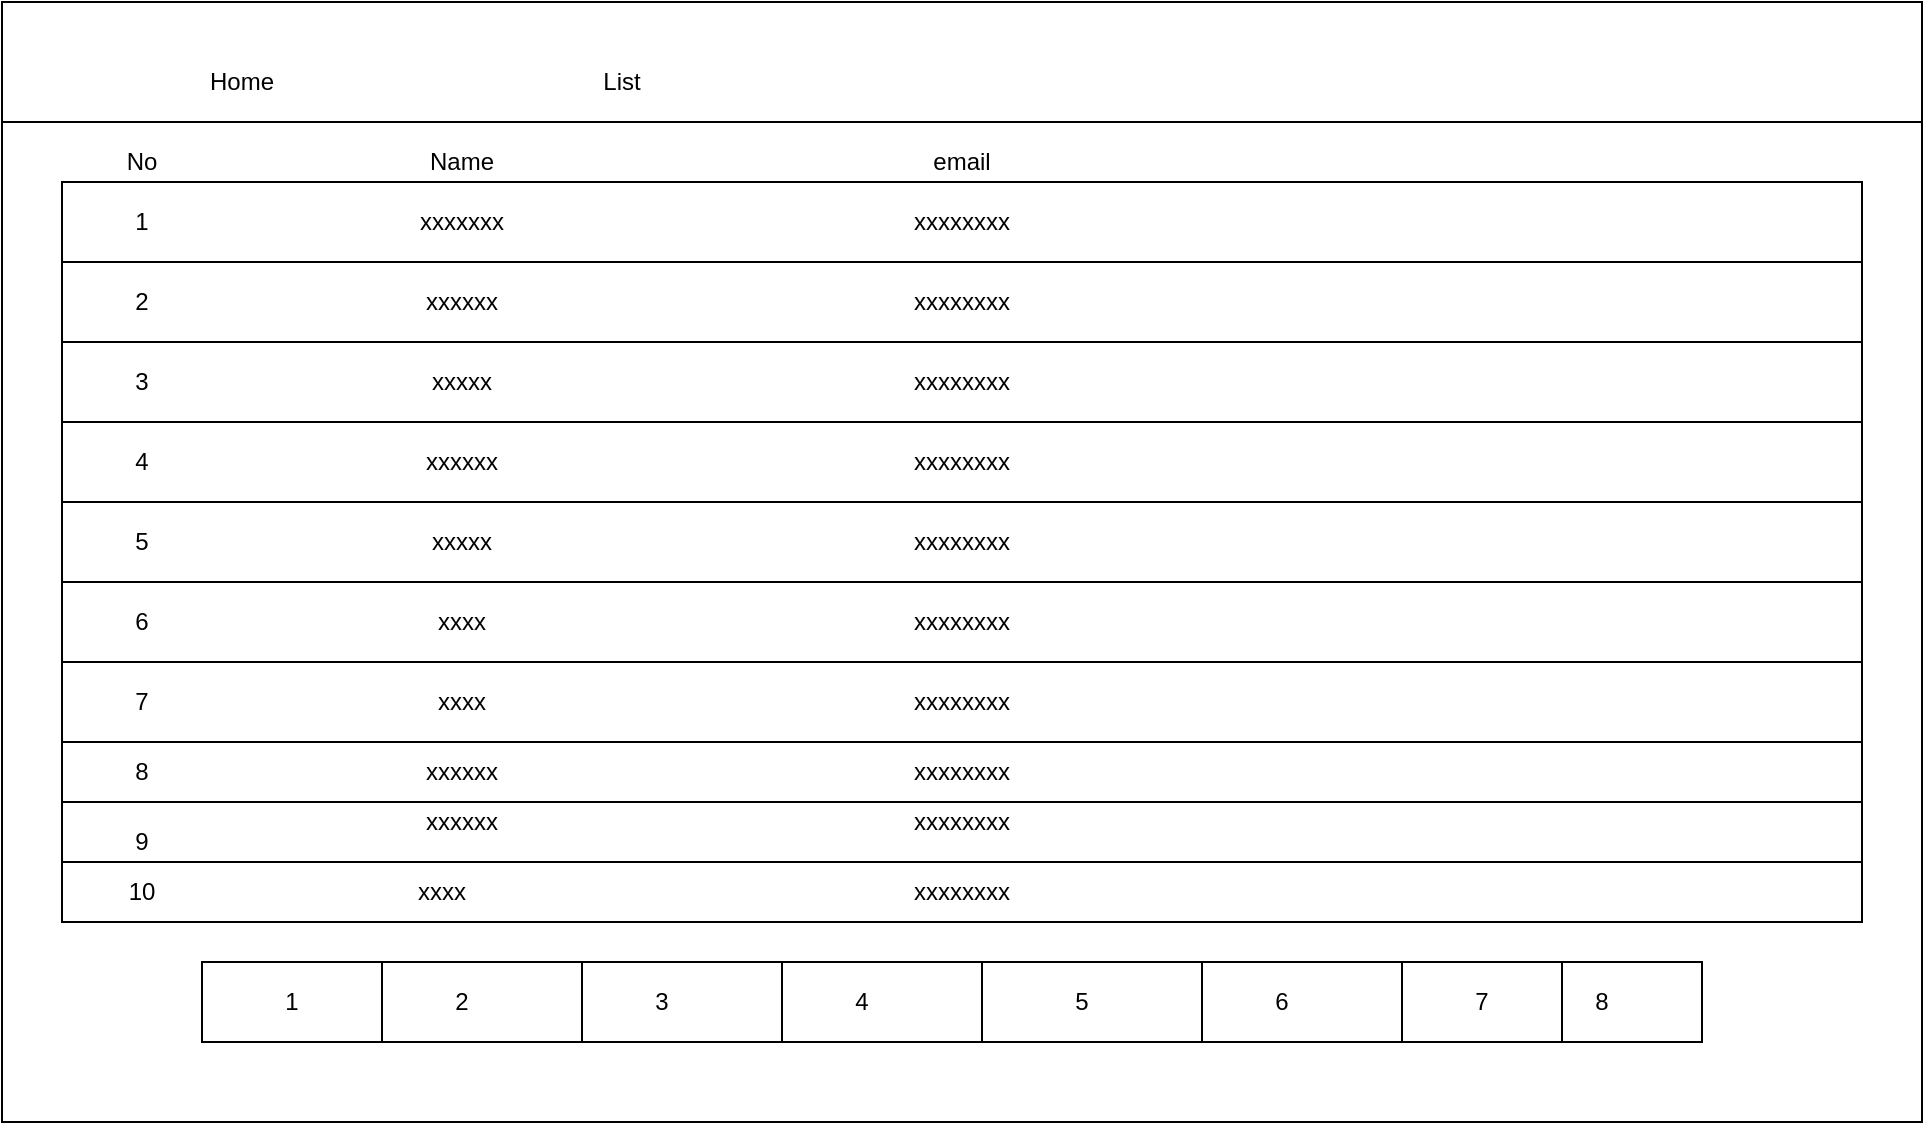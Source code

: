 <mxfile version="13.6.0" type="github">
  <diagram id="9qeXml2XN3RkNt0Yiv7S" name="Page-1">
    <mxGraphModel dx="1117" dy="617" grid="1" gridSize="10" guides="1" tooltips="1" connect="1" arrows="1" fold="1" page="1" pageScale="1" pageWidth="850" pageHeight="1100" math="0" shadow="0">
      <root>
        <mxCell id="0" />
        <mxCell id="1" parent="0" />
        <mxCell id="1t7w9pWzUJEgfjAFMnWV-1" value="" style="rounded=0;whiteSpace=wrap;html=1;" vertex="1" parent="1">
          <mxGeometry width="960" height="560" as="geometry" />
        </mxCell>
        <mxCell id="1t7w9pWzUJEgfjAFMnWV-2" value="" style="rounded=0;whiteSpace=wrap;html=1;" vertex="1" parent="1">
          <mxGeometry width="960" height="60" as="geometry" />
        </mxCell>
        <mxCell id="1t7w9pWzUJEgfjAFMnWV-3" value="" style="rounded=0;whiteSpace=wrap;html=1;" vertex="1" parent="1">
          <mxGeometry x="30" y="90" width="900" height="370" as="geometry" />
        </mxCell>
        <mxCell id="1t7w9pWzUJEgfjAFMnWV-4" value="" style="rounded=0;whiteSpace=wrap;html=1;" vertex="1" parent="1">
          <mxGeometry x="100" y="480" width="750" height="40" as="geometry" />
        </mxCell>
        <mxCell id="1t7w9pWzUJEgfjAFMnWV-5" value="" style="rounded=0;whiteSpace=wrap;html=1;" vertex="1" parent="1">
          <mxGeometry x="100" y="480" width="90" height="40" as="geometry" />
        </mxCell>
        <mxCell id="1t7w9pWzUJEgfjAFMnWV-6" value="" style="rounded=0;whiteSpace=wrap;html=1;" vertex="1" parent="1">
          <mxGeometry x="190" y="480" width="100" height="40" as="geometry" />
        </mxCell>
        <mxCell id="1t7w9pWzUJEgfjAFMnWV-7" value="" style="rounded=0;whiteSpace=wrap;html=1;" vertex="1" parent="1">
          <mxGeometry x="290" y="480" width="100" height="40" as="geometry" />
        </mxCell>
        <mxCell id="1t7w9pWzUJEgfjAFMnWV-8" value="" style="rounded=0;whiteSpace=wrap;html=1;" vertex="1" parent="1">
          <mxGeometry x="390" y="480" width="100" height="40" as="geometry" />
        </mxCell>
        <mxCell id="1t7w9pWzUJEgfjAFMnWV-9" value="" style="rounded=0;whiteSpace=wrap;html=1;" vertex="1" parent="1">
          <mxGeometry x="490" y="480" width="110" height="40" as="geometry" />
        </mxCell>
        <mxCell id="1t7w9pWzUJEgfjAFMnWV-10" value="" style="rounded=0;whiteSpace=wrap;html=1;" vertex="1" parent="1">
          <mxGeometry x="600" y="480" width="100" height="40" as="geometry" />
        </mxCell>
        <mxCell id="1t7w9pWzUJEgfjAFMnWV-11" value="" style="rounded=0;whiteSpace=wrap;html=1;" vertex="1" parent="1">
          <mxGeometry x="700" y="480" width="80" height="40" as="geometry" />
        </mxCell>
        <mxCell id="1t7w9pWzUJEgfjAFMnWV-12" value="1" style="text;html=1;strokeColor=none;fillColor=none;align=center;verticalAlign=middle;whiteSpace=wrap;rounded=0;" vertex="1" parent="1">
          <mxGeometry x="125" y="490" width="40" height="20" as="geometry" />
        </mxCell>
        <mxCell id="1t7w9pWzUJEgfjAFMnWV-13" value="2" style="text;html=1;strokeColor=none;fillColor=none;align=center;verticalAlign=middle;whiteSpace=wrap;rounded=0;" vertex="1" parent="1">
          <mxGeometry x="210" y="490" width="40" height="20" as="geometry" />
        </mxCell>
        <mxCell id="1t7w9pWzUJEgfjAFMnWV-14" value="3" style="text;html=1;strokeColor=none;fillColor=none;align=center;verticalAlign=middle;whiteSpace=wrap;rounded=0;" vertex="1" parent="1">
          <mxGeometry x="310" y="490" width="40" height="20" as="geometry" />
        </mxCell>
        <mxCell id="1t7w9pWzUJEgfjAFMnWV-15" value="4" style="text;html=1;strokeColor=none;fillColor=none;align=center;verticalAlign=middle;whiteSpace=wrap;rounded=0;" vertex="1" parent="1">
          <mxGeometry x="410" y="490" width="40" height="20" as="geometry" />
        </mxCell>
        <mxCell id="1t7w9pWzUJEgfjAFMnWV-16" value="5" style="text;html=1;strokeColor=none;fillColor=none;align=center;verticalAlign=middle;whiteSpace=wrap;rounded=0;" vertex="1" parent="1">
          <mxGeometry x="520" y="490" width="40" height="20" as="geometry" />
        </mxCell>
        <mxCell id="1t7w9pWzUJEgfjAFMnWV-17" value="6" style="text;html=1;strokeColor=none;fillColor=none;align=center;verticalAlign=middle;whiteSpace=wrap;rounded=0;" vertex="1" parent="1">
          <mxGeometry x="620" y="490" width="40" height="20" as="geometry" />
        </mxCell>
        <mxCell id="1t7w9pWzUJEgfjAFMnWV-18" value="7" style="text;html=1;strokeColor=none;fillColor=none;align=center;verticalAlign=middle;whiteSpace=wrap;rounded=0;" vertex="1" parent="1">
          <mxGeometry x="720" y="490" width="40" height="20" as="geometry" />
        </mxCell>
        <mxCell id="1t7w9pWzUJEgfjAFMnWV-19" value="8" style="text;html=1;strokeColor=none;fillColor=none;align=center;verticalAlign=middle;whiteSpace=wrap;rounded=0;" vertex="1" parent="1">
          <mxGeometry x="780" y="490" width="40" height="20" as="geometry" />
        </mxCell>
        <mxCell id="1t7w9pWzUJEgfjAFMnWV-20" value="" style="rounded=0;whiteSpace=wrap;html=1;" vertex="1" parent="1">
          <mxGeometry x="30" y="90" width="900" height="40" as="geometry" />
        </mxCell>
        <mxCell id="1t7w9pWzUJEgfjAFMnWV-21" value="xxxxxxxx" style="rounded=0;whiteSpace=wrap;html=1;" vertex="1" parent="1">
          <mxGeometry x="30" y="130" width="900" height="40" as="geometry" />
        </mxCell>
        <mxCell id="1t7w9pWzUJEgfjAFMnWV-22" value="xxxxxxxx" style="rounded=0;whiteSpace=wrap;html=1;" vertex="1" parent="1">
          <mxGeometry x="30" y="170" width="900" height="40" as="geometry" />
        </mxCell>
        <mxCell id="1t7w9pWzUJEgfjAFMnWV-23" value="xxxxxxxx" style="rounded=0;whiteSpace=wrap;html=1;" vertex="1" parent="1">
          <mxGeometry x="30" y="210" width="900" height="40" as="geometry" />
        </mxCell>
        <mxCell id="1t7w9pWzUJEgfjAFMnWV-24" value="xxxxxxxx" style="rounded=0;whiteSpace=wrap;html=1;" vertex="1" parent="1">
          <mxGeometry x="30" y="250" width="900" height="40" as="geometry" />
        </mxCell>
        <mxCell id="1t7w9pWzUJEgfjAFMnWV-25" value="xxxxxxxx" style="rounded=0;whiteSpace=wrap;html=1;" vertex="1" parent="1">
          <mxGeometry x="30" y="290" width="900" height="40" as="geometry" />
        </mxCell>
        <mxCell id="1t7w9pWzUJEgfjAFMnWV-26" value="xxxxxxxx" style="rounded=0;whiteSpace=wrap;html=1;" vertex="1" parent="1">
          <mxGeometry x="30" y="330" width="900" height="40" as="geometry" />
        </mxCell>
        <mxCell id="1t7w9pWzUJEgfjAFMnWV-27" value="xxxxxxxx" style="rounded=0;whiteSpace=wrap;html=1;" vertex="1" parent="1">
          <mxGeometry x="30" y="370" width="900" height="30" as="geometry" />
        </mxCell>
        <mxCell id="1t7w9pWzUJEgfjAFMnWV-28" value="xxxxxxxx" style="rounded=0;whiteSpace=wrap;html=1;" vertex="1" parent="1">
          <mxGeometry x="30" y="430" width="900" height="30" as="geometry" />
        </mxCell>
        <mxCell id="1t7w9pWzUJEgfjAFMnWV-29" value="1" style="text;html=1;strokeColor=none;fillColor=none;align=center;verticalAlign=middle;whiteSpace=wrap;rounded=0;" vertex="1" parent="1">
          <mxGeometry x="50" y="100" width="40" height="20" as="geometry" />
        </mxCell>
        <mxCell id="1t7w9pWzUJEgfjAFMnWV-30" value="2" style="text;html=1;strokeColor=none;fillColor=none;align=center;verticalAlign=middle;whiteSpace=wrap;rounded=0;" vertex="1" parent="1">
          <mxGeometry x="50" y="140" width="40" height="20" as="geometry" />
        </mxCell>
        <mxCell id="1t7w9pWzUJEgfjAFMnWV-31" value="3" style="text;html=1;strokeColor=none;fillColor=none;align=center;verticalAlign=middle;whiteSpace=wrap;rounded=0;" vertex="1" parent="1">
          <mxGeometry x="50" y="180" width="40" height="20" as="geometry" />
        </mxCell>
        <mxCell id="1t7w9pWzUJEgfjAFMnWV-32" value="4" style="text;html=1;strokeColor=none;fillColor=none;align=center;verticalAlign=middle;whiteSpace=wrap;rounded=0;" vertex="1" parent="1">
          <mxGeometry x="50" y="220" width="40" height="20" as="geometry" />
        </mxCell>
        <mxCell id="1t7w9pWzUJEgfjAFMnWV-33" value="5" style="text;html=1;strokeColor=none;fillColor=none;align=center;verticalAlign=middle;whiteSpace=wrap;rounded=0;" vertex="1" parent="1">
          <mxGeometry x="50" y="260" width="40" height="20" as="geometry" />
        </mxCell>
        <mxCell id="1t7w9pWzUJEgfjAFMnWV-34" value="6" style="text;html=1;strokeColor=none;fillColor=none;align=center;verticalAlign=middle;whiteSpace=wrap;rounded=0;" vertex="1" parent="1">
          <mxGeometry x="50" y="300" width="40" height="20" as="geometry" />
        </mxCell>
        <mxCell id="1t7w9pWzUJEgfjAFMnWV-35" value="7" style="text;html=1;strokeColor=none;fillColor=none;align=center;verticalAlign=middle;whiteSpace=wrap;rounded=0;" vertex="1" parent="1">
          <mxGeometry x="50" y="340" width="40" height="20" as="geometry" />
        </mxCell>
        <mxCell id="1t7w9pWzUJEgfjAFMnWV-36" value="8" style="text;html=1;strokeColor=none;fillColor=none;align=center;verticalAlign=middle;whiteSpace=wrap;rounded=0;" vertex="1" parent="1">
          <mxGeometry x="50" y="375" width="40" height="20" as="geometry" />
        </mxCell>
        <mxCell id="1t7w9pWzUJEgfjAFMnWV-37" value="9" style="text;html=1;strokeColor=none;fillColor=none;align=center;verticalAlign=middle;whiteSpace=wrap;rounded=0;" vertex="1" parent="1">
          <mxGeometry x="50" y="410" width="40" height="20" as="geometry" />
        </mxCell>
        <mxCell id="1t7w9pWzUJEgfjAFMnWV-38" value="10" style="text;html=1;strokeColor=none;fillColor=none;align=center;verticalAlign=middle;whiteSpace=wrap;rounded=0;" vertex="1" parent="1">
          <mxGeometry x="50" y="435" width="40" height="20" as="geometry" />
        </mxCell>
        <mxCell id="1t7w9pWzUJEgfjAFMnWV-39" value="xxxxxxx" style="text;html=1;strokeColor=none;fillColor=none;align=center;verticalAlign=middle;whiteSpace=wrap;rounded=0;" vertex="1" parent="1">
          <mxGeometry x="210" y="100" width="40" height="20" as="geometry" />
        </mxCell>
        <mxCell id="1t7w9pWzUJEgfjAFMnWV-40" value="xxxxxx" style="text;html=1;strokeColor=none;fillColor=none;align=center;verticalAlign=middle;whiteSpace=wrap;rounded=0;" vertex="1" parent="1">
          <mxGeometry x="210" y="140" width="40" height="20" as="geometry" />
        </mxCell>
        <mxCell id="1t7w9pWzUJEgfjAFMnWV-41" value="xxxxx" style="text;html=1;strokeColor=none;fillColor=none;align=center;verticalAlign=middle;whiteSpace=wrap;rounded=0;" vertex="1" parent="1">
          <mxGeometry x="210" y="180" width="40" height="20" as="geometry" />
        </mxCell>
        <mxCell id="1t7w9pWzUJEgfjAFMnWV-42" value="xxxxxx" style="text;html=1;strokeColor=none;fillColor=none;align=center;verticalAlign=middle;whiteSpace=wrap;rounded=0;" vertex="1" parent="1">
          <mxGeometry x="210" y="220" width="40" height="20" as="geometry" />
        </mxCell>
        <mxCell id="1t7w9pWzUJEgfjAFMnWV-43" value="xxxxx" style="text;html=1;strokeColor=none;fillColor=none;align=center;verticalAlign=middle;whiteSpace=wrap;rounded=0;" vertex="1" parent="1">
          <mxGeometry x="210" y="260" width="40" height="20" as="geometry" />
        </mxCell>
        <mxCell id="1t7w9pWzUJEgfjAFMnWV-44" value="xxxx" style="text;html=1;strokeColor=none;fillColor=none;align=center;verticalAlign=middle;whiteSpace=wrap;rounded=0;" vertex="1" parent="1">
          <mxGeometry x="210" y="300" width="40" height="20" as="geometry" />
        </mxCell>
        <mxCell id="1t7w9pWzUJEgfjAFMnWV-45" value="xxxx" style="text;html=1;strokeColor=none;fillColor=none;align=center;verticalAlign=middle;whiteSpace=wrap;rounded=0;" vertex="1" parent="1">
          <mxGeometry x="210" y="340" width="40" height="20" as="geometry" />
        </mxCell>
        <mxCell id="1t7w9pWzUJEgfjAFMnWV-46" value="xxxxxx" style="text;html=1;strokeColor=none;fillColor=none;align=center;verticalAlign=middle;whiteSpace=wrap;rounded=0;" vertex="1" parent="1">
          <mxGeometry x="210" y="375" width="40" height="20" as="geometry" />
        </mxCell>
        <mxCell id="1t7w9pWzUJEgfjAFMnWV-47" value="xxxxxx" style="text;html=1;strokeColor=none;fillColor=none;align=center;verticalAlign=middle;whiteSpace=wrap;rounded=0;" vertex="1" parent="1">
          <mxGeometry x="210" y="400" width="40" height="20" as="geometry" />
        </mxCell>
        <mxCell id="1t7w9pWzUJEgfjAFMnWV-48" value="xxxx" style="text;html=1;strokeColor=none;fillColor=none;align=center;verticalAlign=middle;whiteSpace=wrap;rounded=0;" vertex="1" parent="1">
          <mxGeometry x="200" y="435" width="40" height="20" as="geometry" />
        </mxCell>
        <mxCell id="1t7w9pWzUJEgfjAFMnWV-49" value="No" style="text;html=1;strokeColor=none;fillColor=none;align=center;verticalAlign=middle;whiteSpace=wrap;rounded=0;" vertex="1" parent="1">
          <mxGeometry x="50" y="70" width="40" height="20" as="geometry" />
        </mxCell>
        <mxCell id="1t7w9pWzUJEgfjAFMnWV-50" value="Name" style="text;html=1;strokeColor=none;fillColor=none;align=center;verticalAlign=middle;whiteSpace=wrap;rounded=0;" vertex="1" parent="1">
          <mxGeometry x="210" y="70" width="40" height="20" as="geometry" />
        </mxCell>
        <mxCell id="1t7w9pWzUJEgfjAFMnWV-51" value="email" style="text;html=1;strokeColor=none;fillColor=none;align=center;verticalAlign=middle;whiteSpace=wrap;rounded=0;" vertex="1" parent="1">
          <mxGeometry x="460" y="70" width="40" height="20" as="geometry" />
        </mxCell>
        <mxCell id="1t7w9pWzUJEgfjAFMnWV-52" value="xxxxxxxx" style="text;html=1;strokeColor=none;fillColor=none;align=center;verticalAlign=middle;whiteSpace=wrap;rounded=0;" vertex="1" parent="1">
          <mxGeometry x="460" y="100" width="40" height="20" as="geometry" />
        </mxCell>
        <mxCell id="1t7w9pWzUJEgfjAFMnWV-54" value="xxxxxxxx" style="text;html=1;strokeColor=none;fillColor=none;align=center;verticalAlign=middle;whiteSpace=wrap;rounded=0;" vertex="1" parent="1">
          <mxGeometry x="460" y="400" width="40" height="20" as="geometry" />
        </mxCell>
        <mxCell id="1t7w9pWzUJEgfjAFMnWV-55" value="Home" style="text;html=1;strokeColor=none;fillColor=none;align=center;verticalAlign=middle;whiteSpace=wrap;rounded=0;" vertex="1" parent="1">
          <mxGeometry x="100" y="30" width="40" height="20" as="geometry" />
        </mxCell>
        <mxCell id="1t7w9pWzUJEgfjAFMnWV-56" value="List" style="text;html=1;strokeColor=none;fillColor=none;align=center;verticalAlign=middle;whiteSpace=wrap;rounded=0;" vertex="1" parent="1">
          <mxGeometry x="290" y="30" width="40" height="20" as="geometry" />
        </mxCell>
      </root>
    </mxGraphModel>
  </diagram>
</mxfile>
